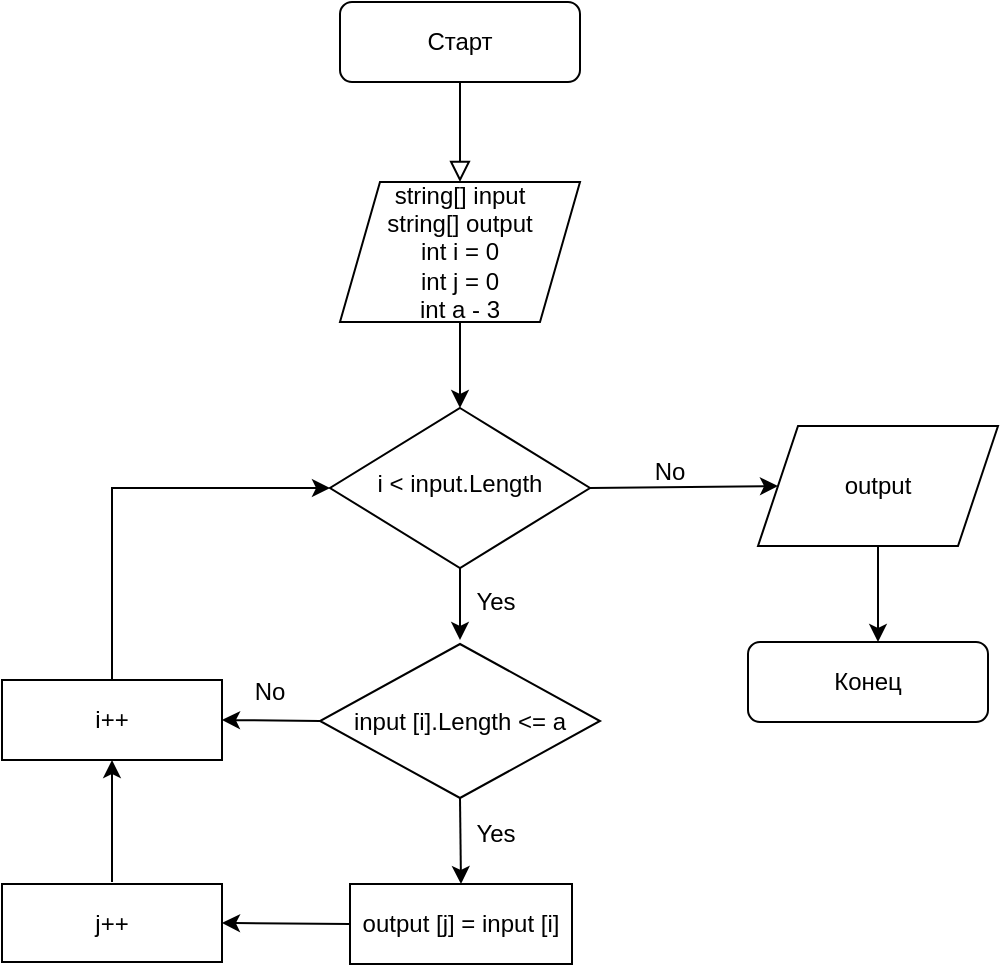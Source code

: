 <mxfile version="20.5.3" type="dropbox"><diagram id="C5RBs43oDa-KdzZeNtuy" name="Page-1"><mxGraphModel dx="924" dy="649" grid="1" gridSize="10" guides="1" tooltips="1" connect="1" arrows="1" fold="1" page="1" pageScale="1" pageWidth="583" pageHeight="827" math="0" shadow="0"><root><mxCell id="WIyWlLk6GJQsqaUBKTNV-0"/><mxCell id="WIyWlLk6GJQsqaUBKTNV-1" parent="WIyWlLk6GJQsqaUBKTNV-0"/><mxCell id="WIyWlLk6GJQsqaUBKTNV-2" value="" style="rounded=0;html=1;jettySize=auto;orthogonalLoop=1;fontSize=11;endArrow=block;endFill=0;endSize=8;strokeWidth=1;shadow=0;labelBackgroundColor=none;edgeStyle=orthogonalEdgeStyle;" parent="WIyWlLk6GJQsqaUBKTNV-1" source="WIyWlLk6GJQsqaUBKTNV-3" edge="1"><mxGeometry relative="1" as="geometry"><mxPoint x="280" y="128" as="targetPoint"/></mxGeometry></mxCell><mxCell id="WIyWlLk6GJQsqaUBKTNV-3" value="Старт" style="rounded=1;whiteSpace=wrap;html=1;fontSize=12;glass=0;strokeWidth=1;shadow=0;" parent="WIyWlLk6GJQsqaUBKTNV-1" vertex="1"><mxGeometry x="220" y="38" width="120" height="40" as="geometry"/></mxCell><mxCell id="WIyWlLk6GJQsqaUBKTNV-10" value="i &amp;lt; input.Length" style="rhombus;whiteSpace=wrap;html=1;shadow=0;fontFamily=Helvetica;fontSize=12;align=center;strokeWidth=1;spacing=6;spacingTop=-4;" parent="WIyWlLk6GJQsqaUBKTNV-1" vertex="1"><mxGeometry x="215" y="241" width="130" height="80" as="geometry"/></mxCell><mxCell id="WIyWlLk6GJQsqaUBKTNV-11" value="Конец" style="rounded=1;whiteSpace=wrap;html=1;fontSize=12;glass=0;strokeWidth=1;shadow=0;" parent="WIyWlLk6GJQsqaUBKTNV-1" vertex="1"><mxGeometry x="424" y="358" width="120" height="40" as="geometry"/></mxCell><mxCell id="pGEx6ak-8LH5dGkZHWM0-0" value="string[] input&lt;br&gt;string[] output&lt;br&gt;int i = 0&lt;br&gt;int j = 0&lt;br&gt;int a - 3" style="shape=parallelogram;perimeter=parallelogramPerimeter;whiteSpace=wrap;html=1;fixedSize=1;" vertex="1" parent="WIyWlLk6GJQsqaUBKTNV-1"><mxGeometry x="220" y="128" width="120" height="70" as="geometry"/></mxCell><mxCell id="pGEx6ak-8LH5dGkZHWM0-1" value="output" style="shape=parallelogram;perimeter=parallelogramPerimeter;whiteSpace=wrap;html=1;fixedSize=1;" vertex="1" parent="WIyWlLk6GJQsqaUBKTNV-1"><mxGeometry x="429" y="250" width="120" height="60" as="geometry"/></mxCell><mxCell id="pGEx6ak-8LH5dGkZHWM0-2" value="" style="endArrow=classic;html=1;rounded=0;exitX=0.5;exitY=1;exitDx=0;exitDy=0;" edge="1" parent="WIyWlLk6GJQsqaUBKTNV-1" source="WIyWlLk6GJQsqaUBKTNV-10"><mxGeometry width="50" height="50" relative="1" as="geometry"><mxPoint x="280" y="328" as="sourcePoint"/><mxPoint x="280" y="357" as="targetPoint"/></mxGeometry></mxCell><mxCell id="pGEx6ak-8LH5dGkZHWM0-3" value="" style="endArrow=classic;html=1;rounded=0;exitX=0.5;exitY=1;exitDx=0;exitDy=0;" edge="1" parent="WIyWlLk6GJQsqaUBKTNV-1" source="pGEx6ak-8LH5dGkZHWM0-0" target="WIyWlLk6GJQsqaUBKTNV-10"><mxGeometry width="50" height="50" relative="1" as="geometry"><mxPoint x="370" y="378" as="sourcePoint"/><mxPoint x="420" y="328" as="targetPoint"/></mxGeometry></mxCell><mxCell id="pGEx6ak-8LH5dGkZHWM0-4" value="No" style="text;html=1;strokeColor=none;fillColor=none;align=center;verticalAlign=middle;whiteSpace=wrap;rounded=0;" vertex="1" parent="WIyWlLk6GJQsqaUBKTNV-1"><mxGeometry x="355" y="258" width="60" height="30" as="geometry"/></mxCell><mxCell id="pGEx6ak-8LH5dGkZHWM0-5" value="" style="endArrow=classic;html=1;rounded=0;exitX=0.5;exitY=1;exitDx=0;exitDy=0;" edge="1" parent="WIyWlLk6GJQsqaUBKTNV-1" source="pGEx6ak-8LH5dGkZHWM0-1"><mxGeometry width="50" height="50" relative="1" as="geometry"><mxPoint x="491" y="308" as="sourcePoint"/><mxPoint x="489" y="358" as="targetPoint"/></mxGeometry></mxCell><mxCell id="pGEx6ak-8LH5dGkZHWM0-6" value="input [i].Length &amp;lt;= a" style="rhombus;whiteSpace=wrap;html=1;" vertex="1" parent="WIyWlLk6GJQsqaUBKTNV-1"><mxGeometry x="210" y="359" width="140" height="77" as="geometry"/></mxCell><mxCell id="pGEx6ak-8LH5dGkZHWM0-8" value="output [j] = input [i]" style="rounded=0;whiteSpace=wrap;html=1;" vertex="1" parent="WIyWlLk6GJQsqaUBKTNV-1"><mxGeometry x="225" y="479" width="111" height="40" as="geometry"/></mxCell><mxCell id="pGEx6ak-8LH5dGkZHWM0-9" value="j++" style="rounded=0;whiteSpace=wrap;html=1;" vertex="1" parent="WIyWlLk6GJQsqaUBKTNV-1"><mxGeometry x="51" y="479" width="110" height="39" as="geometry"/></mxCell><mxCell id="pGEx6ak-8LH5dGkZHWM0-10" value="i++" style="rounded=0;whiteSpace=wrap;html=1;" vertex="1" parent="WIyWlLk6GJQsqaUBKTNV-1"><mxGeometry x="51" y="377" width="110" height="40" as="geometry"/></mxCell><mxCell id="pGEx6ak-8LH5dGkZHWM0-11" value="" style="endArrow=classic;html=1;rounded=0;exitX=0.5;exitY=1;exitDx=0;exitDy=0;entryX=0.5;entryY=0;entryDx=0;entryDy=0;" edge="1" parent="WIyWlLk6GJQsqaUBKTNV-1" source="pGEx6ak-8LH5dGkZHWM0-6" target="pGEx6ak-8LH5dGkZHWM0-8"><mxGeometry width="50" height="50" relative="1" as="geometry"><mxPoint x="281" y="388" as="sourcePoint"/><mxPoint x="331" y="338" as="targetPoint"/></mxGeometry></mxCell><mxCell id="pGEx6ak-8LH5dGkZHWM0-12" value="" style="endArrow=classic;html=1;rounded=0;exitX=0;exitY=0.5;exitDx=0;exitDy=0;entryX=1;entryY=0.5;entryDx=0;entryDy=0;" edge="1" parent="WIyWlLk6GJQsqaUBKTNV-1" source="pGEx6ak-8LH5dGkZHWM0-8" target="pGEx6ak-8LH5dGkZHWM0-9"><mxGeometry width="50" height="50" relative="1" as="geometry"><mxPoint x="281" y="388" as="sourcePoint"/><mxPoint x="331" y="338" as="targetPoint"/></mxGeometry></mxCell><mxCell id="pGEx6ak-8LH5dGkZHWM0-13" value="" style="endArrow=classic;html=1;rounded=0;" edge="1" parent="WIyWlLk6GJQsqaUBKTNV-1" target="pGEx6ak-8LH5dGkZHWM0-10"><mxGeometry width="50" height="50" relative="1" as="geometry"><mxPoint x="106" y="478" as="sourcePoint"/><mxPoint x="331" y="338" as="targetPoint"/></mxGeometry></mxCell><mxCell id="pGEx6ak-8LH5dGkZHWM0-14" value="" style="endArrow=classic;html=1;rounded=0;exitX=0.5;exitY=0;exitDx=0;exitDy=0;entryX=0;entryY=0.5;entryDx=0;entryDy=0;" edge="1" parent="WIyWlLk6GJQsqaUBKTNV-1" source="pGEx6ak-8LH5dGkZHWM0-10" target="WIyWlLk6GJQsqaUBKTNV-10"><mxGeometry width="50" height="50" relative="1" as="geometry"><mxPoint x="281" y="388" as="sourcePoint"/><mxPoint x="331" y="338" as="targetPoint"/><Array as="points"><mxPoint x="106" y="281"/></Array></mxGeometry></mxCell><mxCell id="pGEx6ak-8LH5dGkZHWM0-15" value="" style="endArrow=classic;html=1;rounded=0;exitX=0;exitY=0.5;exitDx=0;exitDy=0;entryX=1;entryY=0.5;entryDx=0;entryDy=0;" edge="1" parent="WIyWlLk6GJQsqaUBKTNV-1" source="pGEx6ak-8LH5dGkZHWM0-6" target="pGEx6ak-8LH5dGkZHWM0-10"><mxGeometry width="50" height="50" relative="1" as="geometry"><mxPoint x="281" y="388" as="sourcePoint"/><mxPoint x="331" y="338" as="targetPoint"/></mxGeometry></mxCell><mxCell id="pGEx6ak-8LH5dGkZHWM0-16" value="No" style="text;html=1;strokeColor=none;fillColor=none;align=center;verticalAlign=middle;whiteSpace=wrap;rounded=0;" vertex="1" parent="WIyWlLk6GJQsqaUBKTNV-1"><mxGeometry x="155" y="368" width="60" height="30" as="geometry"/></mxCell><mxCell id="pGEx6ak-8LH5dGkZHWM0-17" value="" style="endArrow=classic;html=1;rounded=0;exitX=1;exitY=0.5;exitDx=0;exitDy=0;entryX=0;entryY=0.5;entryDx=0;entryDy=0;" edge="1" parent="WIyWlLk6GJQsqaUBKTNV-1" source="WIyWlLk6GJQsqaUBKTNV-10" target="pGEx6ak-8LH5dGkZHWM0-1"><mxGeometry width="50" height="50" relative="1" as="geometry"><mxPoint x="281" y="388" as="sourcePoint"/><mxPoint x="331" y="338" as="targetPoint"/></mxGeometry></mxCell><mxCell id="pGEx6ak-8LH5dGkZHWM0-18" value="Yes" style="text;html=1;strokeColor=none;fillColor=none;align=center;verticalAlign=middle;whiteSpace=wrap;rounded=0;" vertex="1" parent="WIyWlLk6GJQsqaUBKTNV-1"><mxGeometry x="268" y="323" width="60" height="30" as="geometry"/></mxCell><mxCell id="pGEx6ak-8LH5dGkZHWM0-19" value="Yes" style="text;html=1;strokeColor=none;fillColor=none;align=center;verticalAlign=middle;whiteSpace=wrap;rounded=0;" vertex="1" parent="WIyWlLk6GJQsqaUBKTNV-1"><mxGeometry x="268" y="439" width="60" height="30" as="geometry"/></mxCell></root></mxGraphModel></diagram></mxfile>